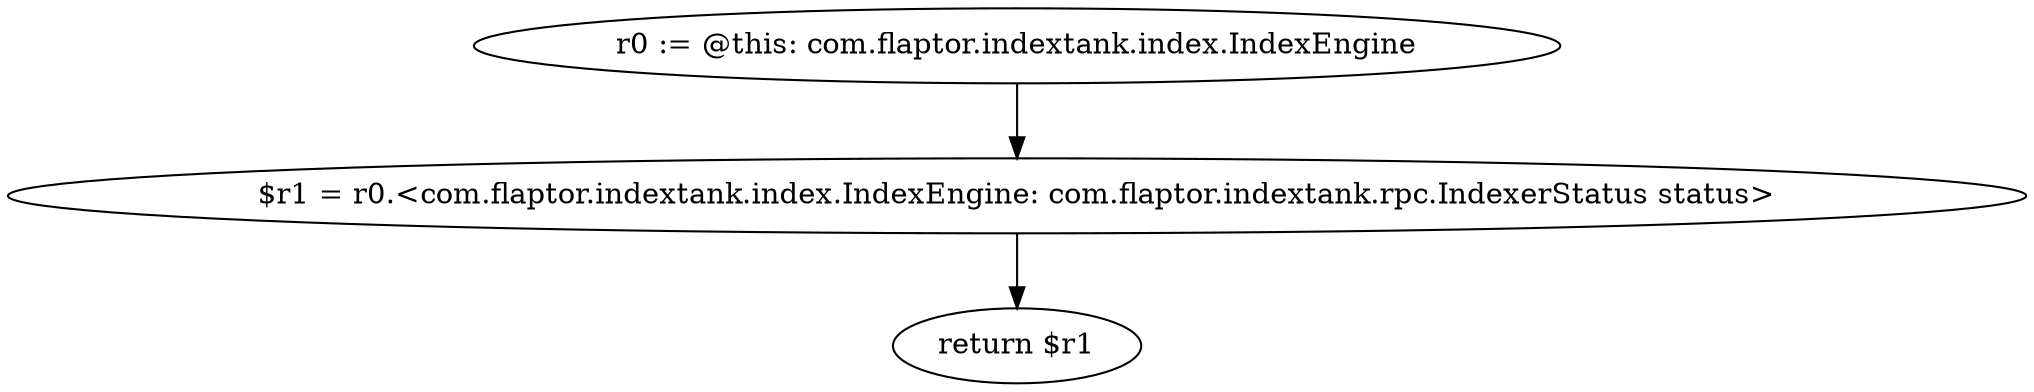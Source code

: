 digraph "unitGraph" {
    "r0 := @this: com.flaptor.indextank.index.IndexEngine"
    "$r1 = r0.<com.flaptor.indextank.index.IndexEngine: com.flaptor.indextank.rpc.IndexerStatus status>"
    "return $r1"
    "r0 := @this: com.flaptor.indextank.index.IndexEngine"->"$r1 = r0.<com.flaptor.indextank.index.IndexEngine: com.flaptor.indextank.rpc.IndexerStatus status>";
    "$r1 = r0.<com.flaptor.indextank.index.IndexEngine: com.flaptor.indextank.rpc.IndexerStatus status>"->"return $r1";
}
